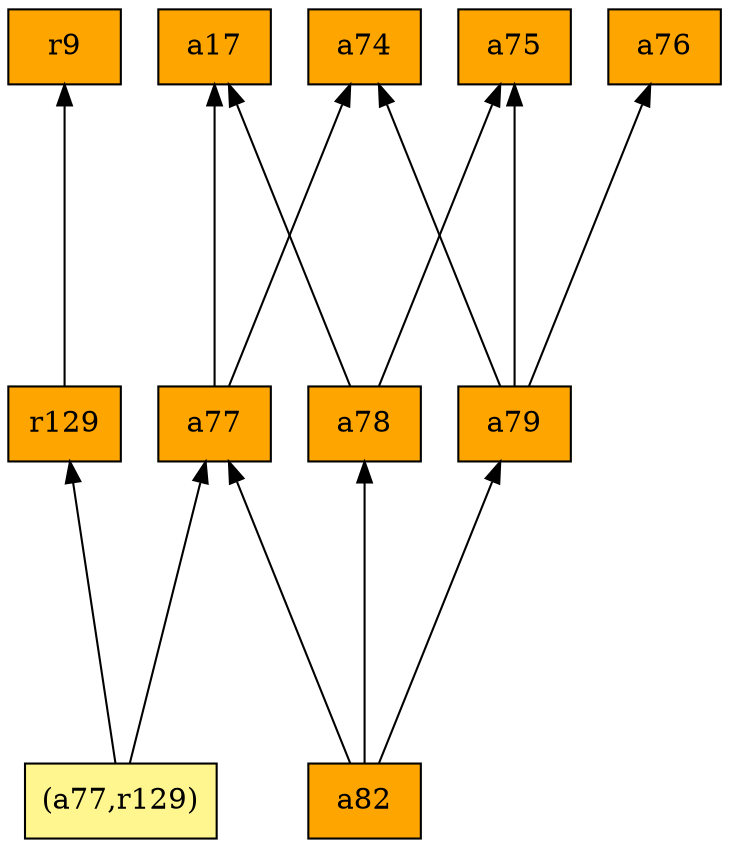 digraph G {
rankdir=BT;ranksep="2.0";
"r129" [shape=record,fillcolor=orange,style=filled,label="{r129}"];
"a82" [shape=record,fillcolor=orange,style=filled,label="{a82}"];
"a74" [shape=record,fillcolor=orange,style=filled,label="{a74}"];
"a75" [shape=record,fillcolor=orange,style=filled,label="{a75}"];
"a79" [shape=record,fillcolor=orange,style=filled,label="{a79}"];
"a78" [shape=record,fillcolor=orange,style=filled,label="{a78}"];
"a17" [shape=record,fillcolor=orange,style=filled,label="{a17}"];
"a77" [shape=record,fillcolor=orange,style=filled,label="{a77}"];
"a76" [shape=record,fillcolor=orange,style=filled,label="{a76}"];
"r9" [shape=record,fillcolor=orange,style=filled,label="{r9}"];
"(a77,r129)" [shape=record,fillcolor=khaki1,style=filled,label="{(a77,r129)}"];
"r129" -> "r9"
"a82" -> "a78"
"a82" -> "a79"
"a82" -> "a77"
"a79" -> "a75"
"a79" -> "a74"
"a79" -> "a76"
"a78" -> "a75"
"a78" -> "a17"
"a77" -> "a74"
"a77" -> "a17"
"(a77,r129)" -> "r129"
"(a77,r129)" -> "a77"
}